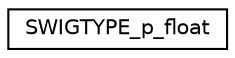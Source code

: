 digraph "Graphical Class Hierarchy"
{
  edge [fontname="Helvetica",fontsize="10",labelfontname="Helvetica",labelfontsize="10"];
  node [fontname="Helvetica",fontsize="10",shape=record];
  rankdir="LR";
  Node1 [label="SWIGTYPE_p_float",height=0.2,width=0.4,color="black", fillcolor="white", style="filled",URL="$class_s_w_i_g_t_y_p_e__p__float.html"];
}
